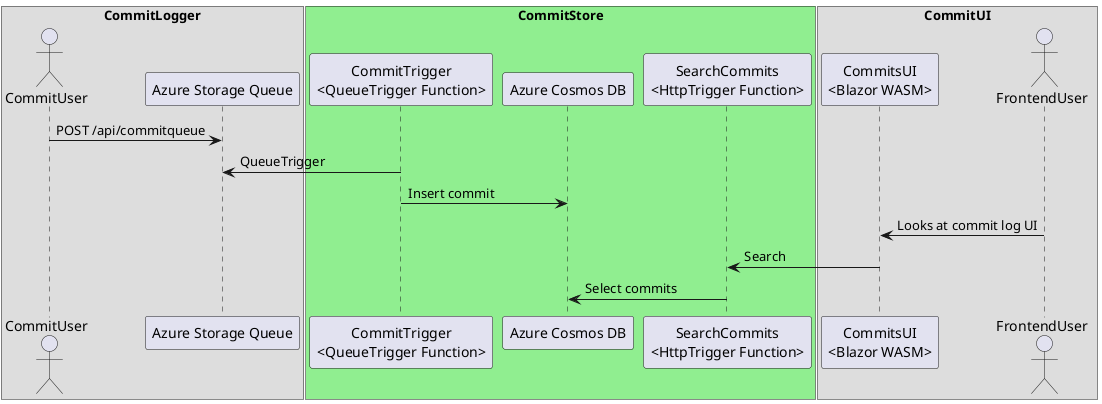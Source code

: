 @startuml big_picture_diagram

box "CommitLogger"
Actor "CommitUser" as U
Participant "Azure Storage Queue" as Q
end box

box "CommitStore" #LightGreen
Participant "CommitTrigger\n<QueueTrigger Function>" as commitTrigger
Participant "Azure Cosmos DB" as Db
Participant "SearchCommits\n<HttpTrigger Function>" as searchFunc
end box

box "CommitUI"
Participant "CommitsUI\n<Blazor WASM>" as W
Actor "FrontendUser" as FU
end box
U -> Q: POST /api/commitqueue
commitTrigger -> Q: QueueTrigger
commitTrigger -> Db : Insert commit
FU -> W: Looks at commit log UI
W -> searchFunc : Search
searchFunc -> Db : Select commits

@enduml
